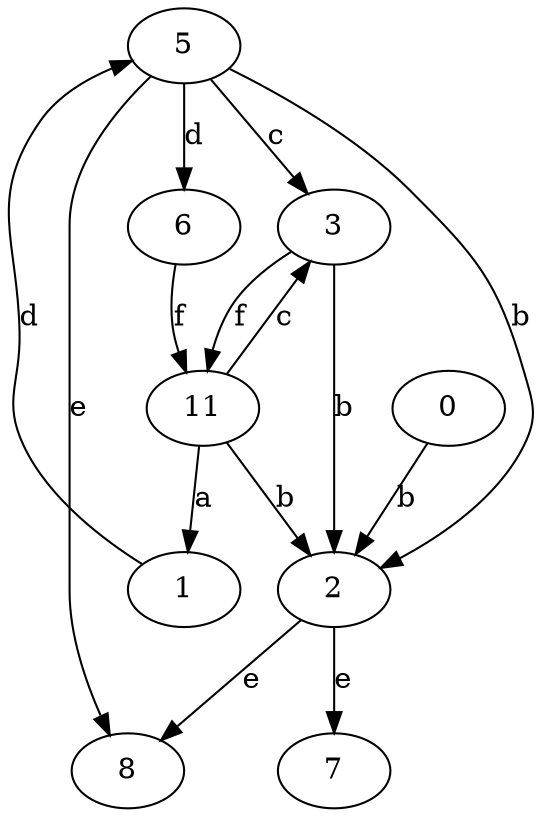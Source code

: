 strict digraph  {
0;
1;
2;
3;
5;
6;
7;
8;
11;
0 -> 2  [label=b];
1 -> 5  [label=d];
2 -> 7  [label=e];
2 -> 8  [label=e];
3 -> 2  [label=b];
3 -> 11  [label=f];
5 -> 2  [label=b];
5 -> 3  [label=c];
5 -> 6  [label=d];
5 -> 8  [label=e];
6 -> 11  [label=f];
11 -> 1  [label=a];
11 -> 2  [label=b];
11 -> 3  [label=c];
}

